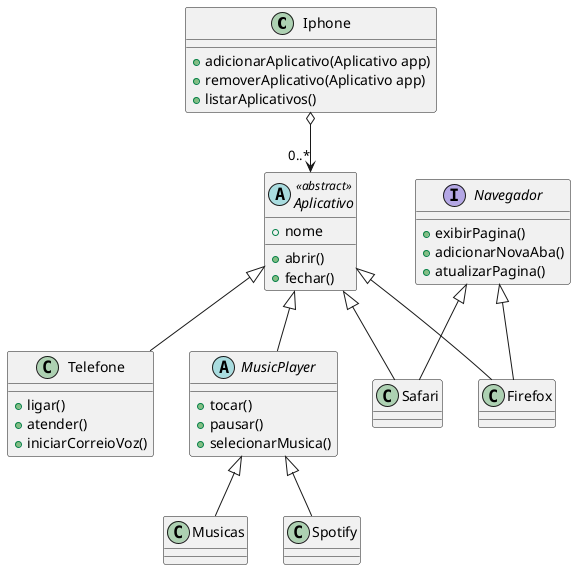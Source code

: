 @startuml
class "Iphone"
    "Iphone" : + adicionarAplicativo(Aplicativo app)
    "Iphone" : + removerAplicativo(Aplicativo app)
    "Iphone" : + listarAplicativos()
class "Telefone"
    "Telefone" : + ligar()
    "Telefone" : + atender()
    "Telefone" : + iniciarCorreioVoz()
interface "Navegador"
    "Navegador" : + exibirPagina()
    "Navegador" : + adicionarNovaAba()
    "Navegador" : + atualizarPagina()
abstract "MusicPlayer"
    "MusicPlayer" : + tocar()
    "MusicPlayer" : + pausar()
    "MusicPlayer" : + selecionarMusica()
class "Musicas"

abstract "Aplicativo" <<abstract>>
    "Aplicativo" : + nome
    "Aplicativo" : + abrir()
    "Aplicativo" : + fechar()

"Iphone" o--> "0..*" "Aplicativo"

"Aplicativo" <|-- "Telefone"
"Aplicativo" <|-- "MusicPlayer"

"MusicPlayer" <|-- "Musicas"
"MusicPlayer" <|-- "Spotify"

"Aplicativo" <|-- "Safari"
"Aplicativo" <|-- "Firefox"
"Navegador" <|-- "Safari"
"Navegador" <|-- "Firefox"

@enduml
